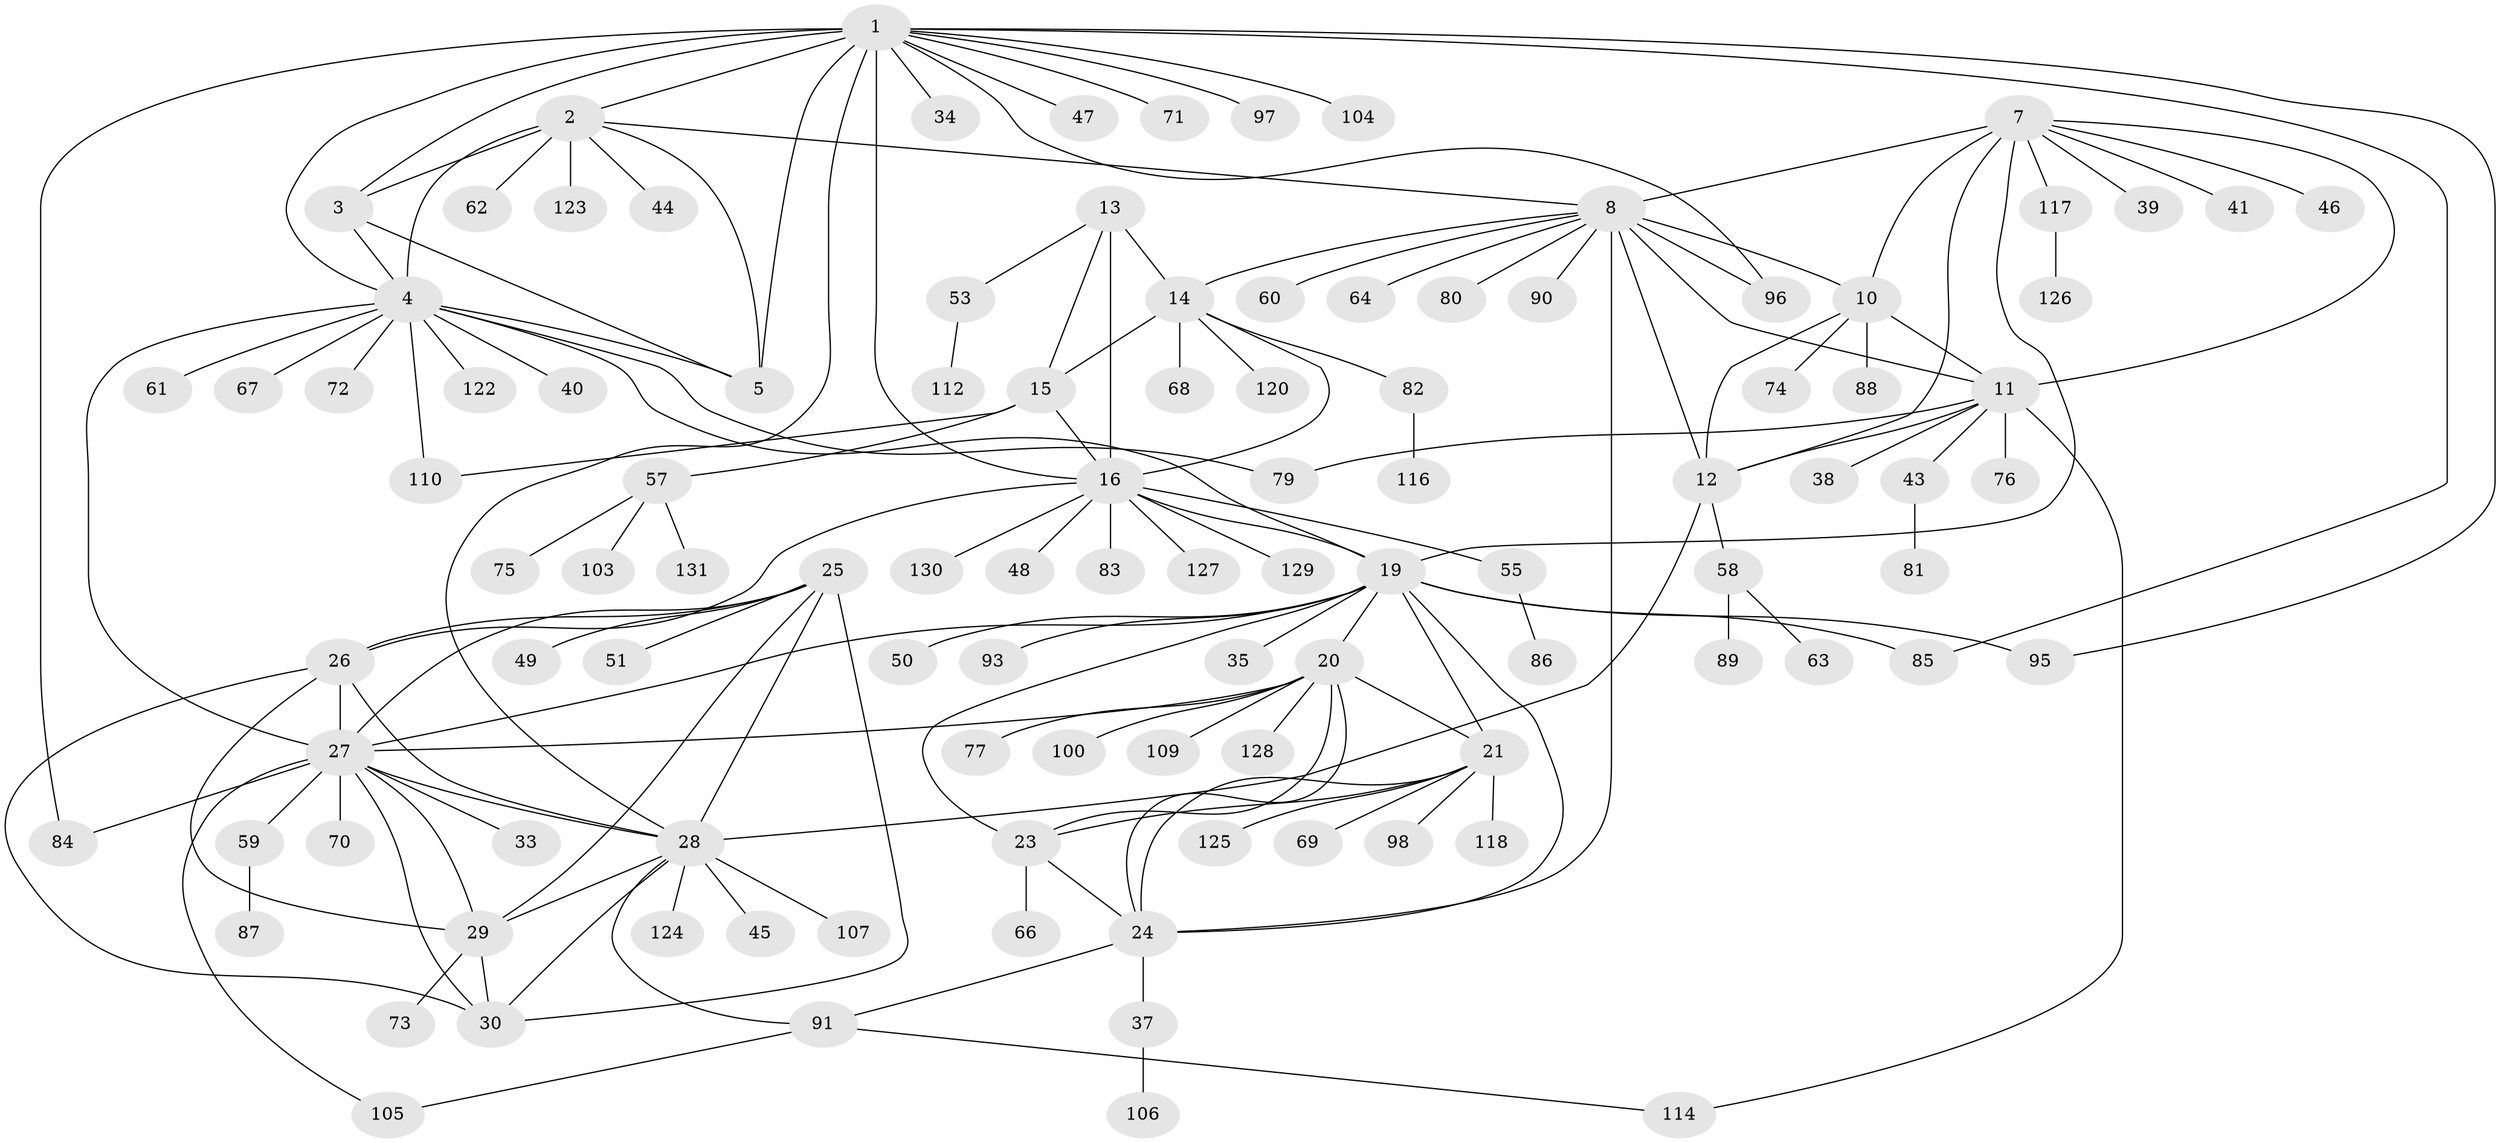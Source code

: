 // Generated by graph-tools (version 1.1) at 2025/52/02/27/25 19:52:18]
// undirected, 106 vertices, 154 edges
graph export_dot {
graph [start="1"]
  node [color=gray90,style=filled];
  1 [super="+31"];
  2 [super="+78"];
  3 [super="+119"];
  4 [super="+6"];
  5;
  7 [super="+56"];
  8 [super="+9"];
  10 [super="+36"];
  11 [super="+32"];
  12;
  13 [super="+65"];
  14 [super="+18"];
  15;
  16 [super="+17"];
  19 [super="+22"];
  20 [super="+92"];
  21 [super="+108"];
  23 [super="+54"];
  24 [super="+113"];
  25 [super="+99"];
  26 [super="+94"];
  27 [super="+52"];
  28 [super="+42"];
  29 [super="+115"];
  30;
  33;
  34;
  35;
  37 [super="+121"];
  38;
  39;
  40;
  41;
  43;
  44 [super="+111"];
  45;
  46;
  47;
  48 [super="+102"];
  49;
  50;
  51;
  53;
  55;
  57;
  58;
  59;
  60;
  61;
  62;
  63;
  64;
  66;
  67;
  68;
  69 [super="+101"];
  70;
  71;
  72;
  73;
  74;
  75;
  76;
  77;
  79;
  80;
  81;
  82;
  83;
  84;
  85;
  86;
  87;
  88;
  89;
  90;
  91;
  93;
  95;
  96;
  97;
  98;
  100;
  103;
  104;
  105;
  106;
  107;
  109;
  110;
  112;
  114;
  116;
  117;
  118;
  120;
  122;
  123;
  124;
  125;
  126;
  127;
  128;
  129;
  130;
  131;
  1 -- 2;
  1 -- 3;
  1 -- 4 [weight=2];
  1 -- 5;
  1 -- 34;
  1 -- 47;
  1 -- 84;
  1 -- 85;
  1 -- 95;
  1 -- 96;
  1 -- 97;
  1 -- 104;
  1 -- 16 [weight=2];
  1 -- 28;
  1 -- 71;
  2 -- 3;
  2 -- 4 [weight=2];
  2 -- 5;
  2 -- 44;
  2 -- 62;
  2 -- 123;
  2 -- 8;
  3 -- 4 [weight=2];
  3 -- 5;
  4 -- 5 [weight=2];
  4 -- 67;
  4 -- 40;
  4 -- 72;
  4 -- 110;
  4 -- 79;
  4 -- 122;
  4 -- 27;
  4 -- 61;
  4 -- 19;
  7 -- 8 [weight=2];
  7 -- 10;
  7 -- 11;
  7 -- 12;
  7 -- 39;
  7 -- 41;
  7 -- 46;
  7 -- 117;
  7 -- 19;
  8 -- 10 [weight=2];
  8 -- 11 [weight=2];
  8 -- 12 [weight=2];
  8 -- 14;
  8 -- 80;
  8 -- 64;
  8 -- 96;
  8 -- 24;
  8 -- 90;
  8 -- 60;
  10 -- 11;
  10 -- 12;
  10 -- 74;
  10 -- 88;
  11 -- 12;
  11 -- 38;
  11 -- 43;
  11 -- 76;
  11 -- 79;
  11 -- 114;
  12 -- 28;
  12 -- 58;
  13 -- 14 [weight=2];
  13 -- 15;
  13 -- 16 [weight=2];
  13 -- 53;
  14 -- 15 [weight=2];
  14 -- 16 [weight=4];
  14 -- 82;
  14 -- 68;
  14 -- 120;
  15 -- 16 [weight=2];
  15 -- 57;
  15 -- 110;
  16 -- 19;
  16 -- 83;
  16 -- 129;
  16 -- 130;
  16 -- 48;
  16 -- 55;
  16 -- 26;
  16 -- 127;
  19 -- 20 [weight=2];
  19 -- 21 [weight=2];
  19 -- 23 [weight=2];
  19 -- 24 [weight=2];
  19 -- 35;
  19 -- 50;
  19 -- 93;
  19 -- 85;
  19 -- 27;
  19 -- 95;
  20 -- 21;
  20 -- 23;
  20 -- 24;
  20 -- 77;
  20 -- 100;
  20 -- 109;
  20 -- 128;
  20 -- 27;
  21 -- 23;
  21 -- 24;
  21 -- 69;
  21 -- 98;
  21 -- 118;
  21 -- 125;
  23 -- 24;
  23 -- 66;
  24 -- 37;
  24 -- 91;
  25 -- 26;
  25 -- 27;
  25 -- 28;
  25 -- 29;
  25 -- 30;
  25 -- 49;
  25 -- 51;
  26 -- 27;
  26 -- 28;
  26 -- 29;
  26 -- 30;
  27 -- 28;
  27 -- 29;
  27 -- 30;
  27 -- 33;
  27 -- 59;
  27 -- 70;
  27 -- 105;
  27 -- 84;
  28 -- 29;
  28 -- 30;
  28 -- 45;
  28 -- 91;
  28 -- 107;
  28 -- 124;
  29 -- 30;
  29 -- 73;
  37 -- 106;
  43 -- 81;
  53 -- 112;
  55 -- 86;
  57 -- 75;
  57 -- 103;
  57 -- 131;
  58 -- 63;
  58 -- 89;
  59 -- 87;
  82 -- 116;
  91 -- 105;
  91 -- 114;
  117 -- 126;
}
